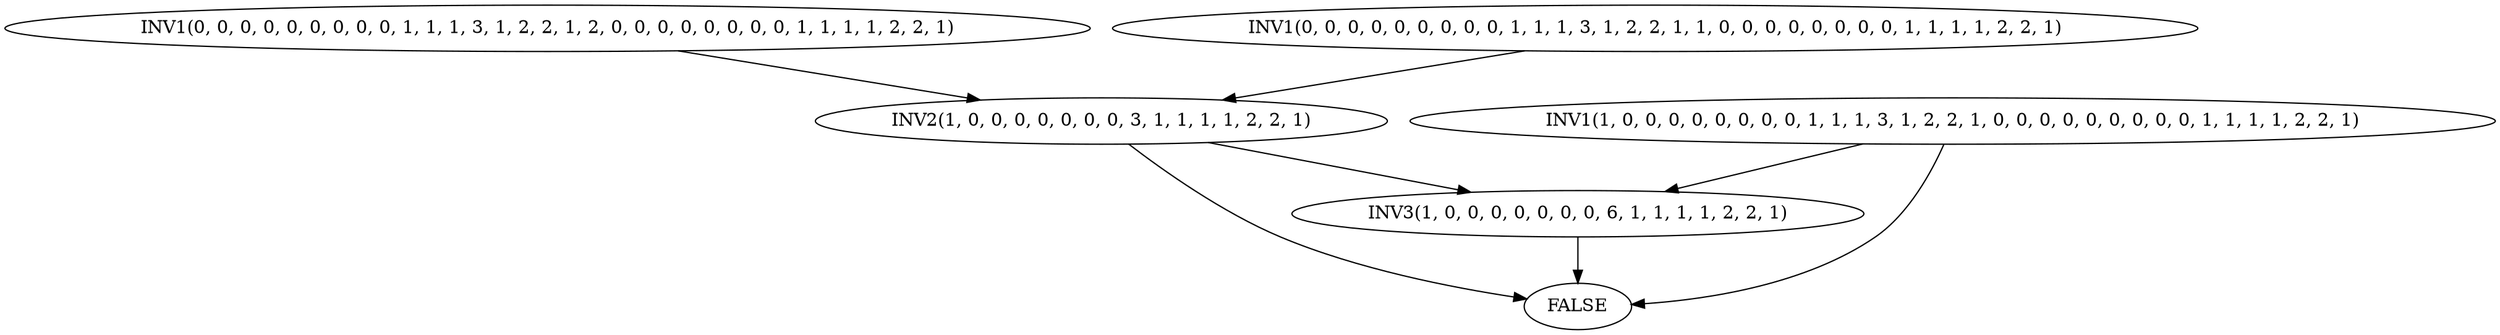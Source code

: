 digraph dag {
0[label="FALSE"];
1->0;
2->0;
5->0;
1[label="INV3(1, 0, 0, 0, 0, 0, 0, 0, 6, 1, 1, 1, 1, 2, 2, 1)"];
2->1;
5->1;
2[label="INV2(1, 0, 0, 0, 0, 0, 0, 0, 3, 1, 1, 1, 1, 2, 2, 1)"];
3->2;
4->2;
3[label="INV1(0, 0, 0, 0, 0, 0, 0, 0, 0, 1, 1, 1, 3, 1, 2, 2, 1, 2, 0, 0, 0, 0, 0, 0, 0, 0, 1, 1, 1, 1, 2, 2, 1)"];
4[label="INV1(0, 0, 0, 0, 0, 0, 0, 0, 0, 1, 1, 1, 3, 1, 2, 2, 1, 1, 0, 0, 0, 0, 0, 0, 0, 0, 1, 1, 1, 1, 2, 2, 1)"];
5[label="INV1(1, 0, 0, 0, 0, 0, 0, 0, 0, 1, 1, 1, 3, 1, 2, 2, 1, 0, 0, 0, 0, 0, 0, 0, 0, 0, 1, 1, 1, 1, 2, 2, 1)"];
}
